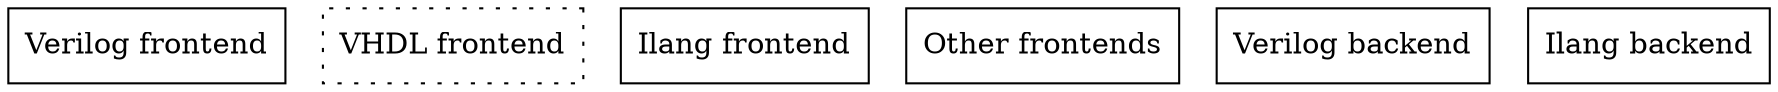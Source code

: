 
        digraph A {
          graph [splines=true, overlap=prism];
          nVerF [shape=box, label="Verilog frontend"];
          nVhdF2 [shape=box, label="VHDL frontend", style=dotted];#          nVhdF [shape=box, label="Yodl"&, color=red];
          nIlangF [shape=box, label="Ilang frontend"];
          nOtherF [shape=box, label="Other frontends"];

          nVerB [shape=box, label="Verilog backend"];
          nIlangB [shape=box, label="Ilang backend"];
          {
          }
        }
